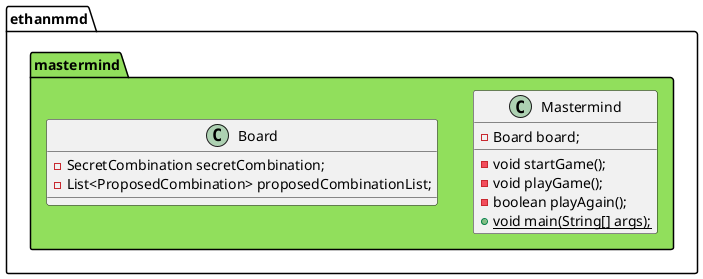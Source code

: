 @startuml

package ethanmmd.mastermind #91DF5C{

    class Mastermind{
        - Board board;
        - void startGame();
        - void playGame();
        - boolean playAgain();
        + {static} void main(String[] args);
    }

    class Board{
        - SecretCombination secretCombination;
        - List<ProposedCombination> proposedCombinationList;


    }

}

@enduml